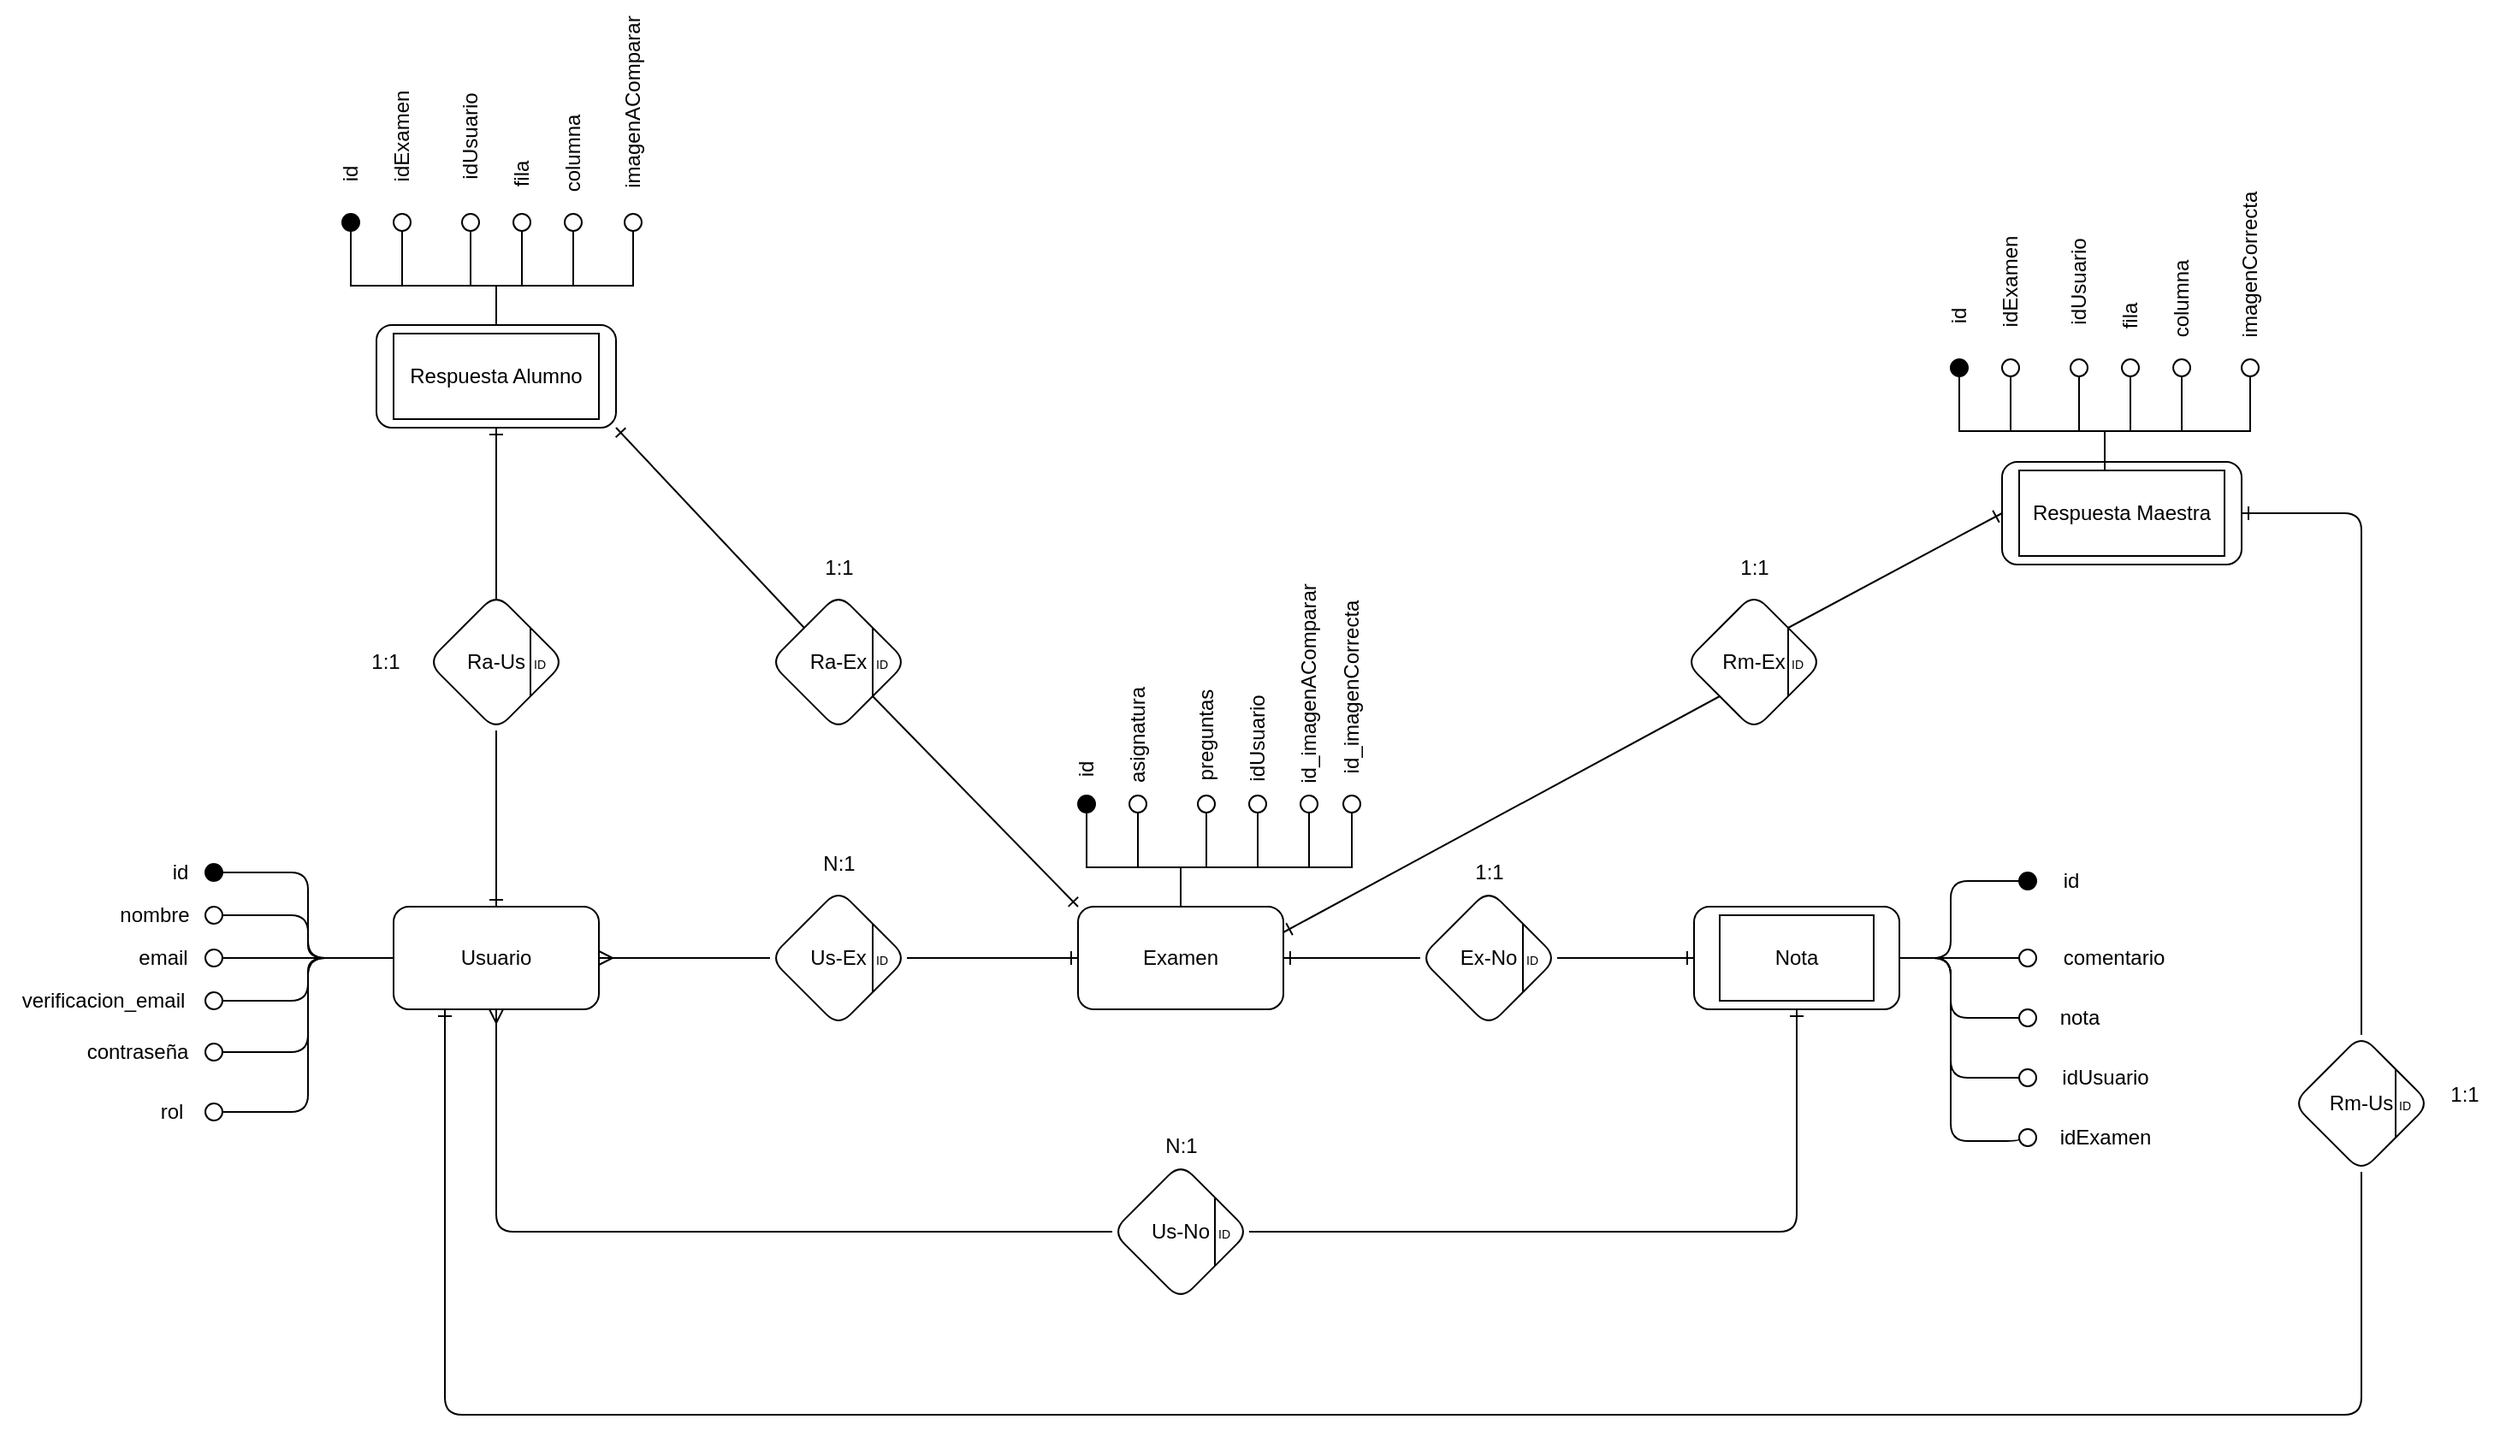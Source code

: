 <mxfile>
    <diagram id="fs26s8ENTE_4_NqMiJsl" name="Page-1">
        <mxGraphModel dx="774" dy="1643" grid="1" gridSize="10" guides="1" tooltips="1" connect="1" arrows="1" fold="1" page="1" pageScale="1" pageWidth="850" pageHeight="1100" math="0" shadow="0">
            <root>
                <mxCell id="0"/>
                <mxCell id="1" parent="0"/>
                <mxCell id="300" value="" style="edgeStyle=none;html=1;endArrow=none;endFill=0;startArrow=ERmany;startFill=0;" parent="1" source="301" target="311" edge="1">
                    <mxGeometry relative="1" as="geometry">
                        <Array as="points">
                            <mxPoint x="470" y="693"/>
                        </Array>
                    </mxGeometry>
                </mxCell>
                <mxCell id="301" value="Usuario" style="rounded=1;whiteSpace=wrap;html=1;" parent="1" vertex="1">
                    <mxGeometry x="410" y="503" width="120" height="60" as="geometry"/>
                </mxCell>
                <mxCell id="302" value="" style="edgeStyle=none;html=1;endArrow=none;endFill=0;startArrow=ERone;startFill=0;" parent="1" source="303" target="308" edge="1">
                    <mxGeometry relative="1" as="geometry"/>
                </mxCell>
                <mxCell id="303" value="Examen" style="rounded=1;whiteSpace=wrap;html=1;" parent="1" vertex="1">
                    <mxGeometry x="810" y="503" width="120" height="60" as="geometry"/>
                </mxCell>
                <mxCell id="304" style="edgeStyle=none;html=1;entryX=1;entryY=0.5;entryDx=0;entryDy=0;startArrow=none;startFill=0;endArrow=ERmany;endFill=0;" parent="1" source="306" target="301" edge="1">
                    <mxGeometry relative="1" as="geometry"/>
                </mxCell>
                <mxCell id="305" style="edgeStyle=none;html=1;entryX=0;entryY=0.5;entryDx=0;entryDy=0;startArrow=none;startFill=0;endArrow=ERone;endFill=0;" parent="1" source="306" target="303" edge="1">
                    <mxGeometry relative="1" as="geometry"/>
                </mxCell>
                <mxCell id="306" value="Us-Ex" style="rhombus;whiteSpace=wrap;html=1;rounded=1;" parent="1" vertex="1">
                    <mxGeometry x="630" y="493" width="80" height="80" as="geometry"/>
                </mxCell>
                <mxCell id="307" value="" style="edgeStyle=none;html=1;endArrow=ERone;endFill=0;" parent="1" source="308" target="309" edge="1">
                    <mxGeometry relative="1" as="geometry"/>
                </mxCell>
                <mxCell id="308" value="Ex-No" style="rhombus;whiteSpace=wrap;html=1;rounded=1;" parent="1" vertex="1">
                    <mxGeometry x="1010" y="493" width="80" height="80" as="geometry"/>
                </mxCell>
                <mxCell id="309" value="Nota" style="whiteSpace=wrap;html=1;rounded=1;" parent="1" vertex="1">
                    <mxGeometry x="1170" y="503" width="120" height="60" as="geometry"/>
                </mxCell>
                <mxCell id="310" style="edgeStyle=none;html=1;entryX=0.5;entryY=1;entryDx=0;entryDy=0;endArrow=ERone;endFill=0;" parent="1" source="311" target="309" edge="1">
                    <mxGeometry relative="1" as="geometry">
                        <Array as="points">
                            <mxPoint x="1230" y="693"/>
                        </Array>
                    </mxGeometry>
                </mxCell>
                <mxCell id="311" value="Us-No" style="rhombus;whiteSpace=wrap;html=1;rounded=1;" parent="1" vertex="1">
                    <mxGeometry x="830" y="653" width="80" height="80" as="geometry"/>
                </mxCell>
                <mxCell id="312" value="nombre" style="text;html=1;align=center;verticalAlign=middle;resizable=0;points=[];autosize=1;strokeColor=none;fillColor=none;" parent="1" vertex="1">
                    <mxGeometry x="240" y="493" width="60" height="30" as="geometry"/>
                </mxCell>
                <mxCell id="313" value="email" style="text;html=1;align=center;verticalAlign=middle;resizable=0;points=[];autosize=1;strokeColor=none;fillColor=none;" parent="1" vertex="1">
                    <mxGeometry x="250" y="518" width="50" height="30" as="geometry"/>
                </mxCell>
                <mxCell id="314" value="contraseña" style="text;html=1;align=center;verticalAlign=middle;resizable=0;points=[];autosize=1;strokeColor=none;fillColor=none;" parent="1" vertex="1">
                    <mxGeometry x="220" y="573" width="80" height="30" as="geometry"/>
                </mxCell>
                <mxCell id="315" value="verificacion_email" style="text;html=1;align=center;verticalAlign=middle;resizable=0;points=[];autosize=1;strokeColor=none;fillColor=none;" parent="1" vertex="1">
                    <mxGeometry x="180" y="543" width="120" height="30" as="geometry"/>
                </mxCell>
                <mxCell id="316" value="id" style="text;html=1;align=center;verticalAlign=middle;resizable=0;points=[];autosize=1;strokeColor=none;fillColor=none;" parent="1" vertex="1">
                    <mxGeometry x="270" y="468" width="30" height="30" as="geometry"/>
                </mxCell>
                <mxCell id="317" style="edgeStyle=none;html=1;entryX=0;entryY=0.5;entryDx=0;entryDy=0;endArrow=none;endFill=0;" parent="1" source="318" target="301" edge="1">
                    <mxGeometry relative="1" as="geometry">
                        <Array as="points">
                            <mxPoint x="360" y="483"/>
                            <mxPoint x="360" y="533"/>
                        </Array>
                    </mxGeometry>
                </mxCell>
                <mxCell id="318" value="" style="ellipse;whiteSpace=wrap;html=1;fillColor=#000000;fontColor=#ffffff;strokeColor=light-dark(#000000, #b2cbff);" parent="1" vertex="1">
                    <mxGeometry x="300" y="478" width="10" height="10" as="geometry"/>
                </mxCell>
                <mxCell id="319" value="" style="ellipse;whiteSpace=wrap;html=1;" parent="1" vertex="1">
                    <mxGeometry x="300" y="503" width="10" height="10" as="geometry"/>
                </mxCell>
                <mxCell id="320" style="edgeStyle=none;html=1;entryX=0;entryY=0.5;entryDx=0;entryDy=0;endArrow=none;endFill=0;" parent="1" source="321" target="301" edge="1">
                    <mxGeometry relative="1" as="geometry"/>
                </mxCell>
                <mxCell id="321" value="" style="ellipse;whiteSpace=wrap;html=1;" parent="1" vertex="1">
                    <mxGeometry x="300" y="528" width="10" height="10" as="geometry"/>
                </mxCell>
                <mxCell id="322" style="edgeStyle=none;html=1;entryX=0;entryY=0.5;entryDx=0;entryDy=0;endArrow=none;endFill=0;" parent="1" source="323" target="301" edge="1">
                    <mxGeometry relative="1" as="geometry">
                        <Array as="points">
                            <mxPoint x="360" y="558"/>
                            <mxPoint x="360" y="533"/>
                        </Array>
                    </mxGeometry>
                </mxCell>
                <mxCell id="323" value="" style="ellipse;whiteSpace=wrap;html=1;" parent="1" vertex="1">
                    <mxGeometry x="300" y="553" width="10" height="10" as="geometry"/>
                </mxCell>
                <mxCell id="324" style="edgeStyle=none;html=1;entryX=0;entryY=0.5;entryDx=0;entryDy=0;endArrow=none;endFill=0;" parent="1" source="325" target="301" edge="1">
                    <mxGeometry relative="1" as="geometry">
                        <Array as="points">
                            <mxPoint x="360" y="588"/>
                            <mxPoint x="360" y="533"/>
                        </Array>
                    </mxGeometry>
                </mxCell>
                <mxCell id="325" value="" style="ellipse;whiteSpace=wrap;html=1;" parent="1" vertex="1">
                    <mxGeometry x="300" y="583" width="10" height="10" as="geometry"/>
                </mxCell>
                <mxCell id="326" style="edgeStyle=none;html=1;endArrow=none;endFill=0;" parent="1" source="319" edge="1">
                    <mxGeometry relative="1" as="geometry">
                        <mxPoint x="410" y="533" as="targetPoint"/>
                        <Array as="points">
                            <mxPoint x="330" y="508"/>
                            <mxPoint x="360" y="508"/>
                            <mxPoint x="360" y="533"/>
                        </Array>
                    </mxGeometry>
                </mxCell>
                <mxCell id="327" value="N:1" style="text;html=1;align=center;verticalAlign=middle;resizable=0;points=[];autosize=1;strokeColor=none;fillColor=none;" parent="1" vertex="1">
                    <mxGeometry x="650" y="463" width="40" height="30" as="geometry"/>
                </mxCell>
                <mxCell id="328" value="" style="edgeStyle=none;orthogonalLoop=1;jettySize=auto;html=1;endArrow=none;endFill=0;exitX=1;exitY=0;exitDx=0;exitDy=0;entryX=1;entryY=1;entryDx=0;entryDy=0;" parent="1" source="306" target="306" edge="1">
                    <mxGeometry width="100" relative="1" as="geometry">
                        <mxPoint x="620" y="453" as="sourcePoint"/>
                        <mxPoint x="720" y="453" as="targetPoint"/>
                        <Array as="points"/>
                    </mxGeometry>
                </mxCell>
                <mxCell id="329" value="N:1" style="text;html=1;align=center;verticalAlign=middle;resizable=0;points=[];autosize=1;strokeColor=none;fillColor=none;" parent="1" vertex="1">
                    <mxGeometry x="850" y="628" width="40" height="30" as="geometry"/>
                </mxCell>
                <mxCell id="330" value="" style="edgeStyle=none;orthogonalLoop=1;jettySize=auto;html=1;endArrow=none;endFill=0;exitX=1;exitY=0;exitDx=0;exitDy=0;entryX=1;entryY=1;entryDx=0;entryDy=0;" parent="1" edge="1">
                    <mxGeometry width="100" relative="1" as="geometry">
                        <mxPoint x="890" y="673" as="sourcePoint"/>
                        <mxPoint x="890" y="713" as="targetPoint"/>
                        <Array as="points"/>
                    </mxGeometry>
                </mxCell>
                <mxCell id="331" value="" style="edgeStyle=none;orthogonalLoop=1;jettySize=auto;html=1;endArrow=none;endFill=0;exitX=1;exitY=0;exitDx=0;exitDy=0;entryX=1;entryY=1;entryDx=0;entryDy=0;" parent="1" edge="1">
                    <mxGeometry width="100" relative="1" as="geometry">
                        <mxPoint x="1070" y="513" as="sourcePoint"/>
                        <mxPoint x="1070" y="553" as="targetPoint"/>
                        <Array as="points"/>
                    </mxGeometry>
                </mxCell>
                <mxCell id="332" value="" style="ellipse;whiteSpace=wrap;html=1;fillColor=#000000;fontColor=#ffffff;strokeColor=light-dark(#000000, #b2cbff);" parent="1" vertex="1">
                    <mxGeometry x="810" y="438" width="10" height="10" as="geometry"/>
                </mxCell>
                <mxCell id="333" value="" style="edgeStyle=segmentEdgeStyle;endArrow=none;html=1;curved=0;rounded=0;endSize=8;startSize=8;sourcePerimeterSpacing=0;targetPerimeterSpacing=0;endFill=0;entryX=0.5;entryY=1;entryDx=0;entryDy=0;" parent="1" target="338" edge="1">
                    <mxGeometry width="100" relative="1" as="geometry">
                        <mxPoint x="870" y="498" as="sourcePoint"/>
                        <mxPoint x="970" y="433" as="targetPoint"/>
                        <Array as="points">
                            <mxPoint x="870" y="480"/>
                            <mxPoint x="915" y="480"/>
                        </Array>
                    </mxGeometry>
                </mxCell>
                <mxCell id="334" value="" style="edgeStyle=segmentEdgeStyle;endArrow=none;html=1;curved=0;rounded=0;endSize=8;startSize=8;sourcePerimeterSpacing=0;targetPerimeterSpacing=0;exitX=0.5;exitY=0;exitDx=0;exitDy=0;entryX=0.5;entryY=1;entryDx=0;entryDy=0;endFill=0;" parent="1" source="303" target="337" edge="1">
                    <mxGeometry width="100" relative="1" as="geometry">
                        <mxPoint x="955" y="408" as="sourcePoint"/>
                        <mxPoint x="900" y="353" as="targetPoint"/>
                        <Array as="points">
                            <mxPoint x="870" y="480"/>
                            <mxPoint x="885" y="480"/>
                        </Array>
                    </mxGeometry>
                </mxCell>
                <mxCell id="335" value="" style="edgeStyle=segmentEdgeStyle;endArrow=none;html=1;curved=0;rounded=0;endSize=8;startSize=8;sourcePerimeterSpacing=0;targetPerimeterSpacing=0;exitX=0.5;exitY=0;exitDx=0;exitDy=0;entryX=0.5;entryY=1;entryDx=0;entryDy=0;endFill=0;" parent="1" source="303" target="336" edge="1">
                    <mxGeometry width="100" relative="1" as="geometry">
                        <mxPoint x="930" y="450.5" as="sourcePoint"/>
                        <mxPoint x="875" y="395.5" as="targetPoint"/>
                        <Array as="points">
                            <mxPoint x="870" y="480"/>
                            <mxPoint x="845" y="480"/>
                        </Array>
                    </mxGeometry>
                </mxCell>
                <mxCell id="336" value="" style="ellipse;whiteSpace=wrap;html=1;" parent="1" vertex="1">
                    <mxGeometry x="840" y="438" width="10" height="10" as="geometry"/>
                </mxCell>
                <mxCell id="337" value="" style="ellipse;whiteSpace=wrap;html=1;" parent="1" vertex="1">
                    <mxGeometry x="880" y="438" width="10" height="10" as="geometry"/>
                </mxCell>
                <mxCell id="338" value="" style="ellipse;whiteSpace=wrap;html=1;" parent="1" vertex="1">
                    <mxGeometry x="910" y="438" width="10" height="10" as="geometry"/>
                </mxCell>
                <mxCell id="339" value="" style="edgeStyle=segmentEdgeStyle;endArrow=none;html=1;curved=0;rounded=0;endSize=8;startSize=8;sourcePerimeterSpacing=0;targetPerimeterSpacing=0;endFill=0;entryX=0.5;entryY=1;entryDx=0;entryDy=0;exitX=0.5;exitY=0;exitDx=0;exitDy=0;" parent="1" source="303" target="332" edge="1">
                    <mxGeometry width="100" relative="1" as="geometry">
                        <mxPoint x="880" y="508" as="sourcePoint"/>
                        <mxPoint x="925" y="458" as="targetPoint"/>
                        <Array as="points">
                            <mxPoint x="870" y="480"/>
                            <mxPoint x="815" y="480"/>
                        </Array>
                    </mxGeometry>
                </mxCell>
                <mxCell id="340" value="id" style="text;html=1;align=center;verticalAlign=middle;resizable=0;points=[];autosize=1;strokeColor=none;fillColor=none;rotation=-90;" parent="1" vertex="1">
                    <mxGeometry x="800" y="408" width="30" height="30" as="geometry"/>
                </mxCell>
                <mxCell id="341" value="idUsuario" style="text;html=1;align=center;verticalAlign=middle;resizable=0;points=[];autosize=1;strokeColor=none;fillColor=none;rotation=-90;" parent="1" vertex="1">
                    <mxGeometry x="880" y="390" width="70" height="30" as="geometry"/>
                </mxCell>
                <mxCell id="342" value="preguntas" style="text;html=1;align=center;verticalAlign=middle;resizable=0;points=[];autosize=1;strokeColor=none;fillColor=none;rotation=-90;" parent="1" vertex="1">
                    <mxGeometry x="845" y="388" width="80" height="30" as="geometry"/>
                </mxCell>
                <mxCell id="343" value="asignatura" style="text;html=1;align=center;verticalAlign=middle;resizable=0;points=[];autosize=1;strokeColor=none;fillColor=none;rotation=-90;" parent="1" vertex="1">
                    <mxGeometry x="805" y="388" width="80" height="30" as="geometry"/>
                </mxCell>
                <mxCell id="344" style="edgeStyle=none;html=1;entryX=1;entryY=0.5;entryDx=0;entryDy=0;endArrow=none;endFill=0;" parent="1" source="345" target="309" edge="1">
                    <mxGeometry relative="1" as="geometry">
                        <Array as="points">
                            <mxPoint x="1320" y="488"/>
                            <mxPoint x="1320" y="533"/>
                        </Array>
                    </mxGeometry>
                </mxCell>
                <mxCell id="345" value="" style="ellipse;whiteSpace=wrap;html=1;fillColor=#000000;fontColor=#ffffff;strokeColor=light-dark(#000000, #b2cbff);" parent="1" vertex="1">
                    <mxGeometry x="1360" y="483" width="10" height="10" as="geometry"/>
                </mxCell>
                <mxCell id="346" style="edgeStyle=none;html=1;entryX=1;entryY=0.5;entryDx=0;entryDy=0;endArrow=none;endFill=0;" parent="1" source="347" target="309" edge="1">
                    <mxGeometry relative="1" as="geometry"/>
                </mxCell>
                <mxCell id="347" value="" style="ellipse;whiteSpace=wrap;html=1;" parent="1" vertex="1">
                    <mxGeometry x="1360" y="528" width="10" height="10" as="geometry"/>
                </mxCell>
                <mxCell id="348" style="edgeStyle=none;html=1;entryX=1;entryY=0.5;entryDx=0;entryDy=0;endArrow=none;endFill=0;" parent="1" source="349" target="309" edge="1">
                    <mxGeometry relative="1" as="geometry">
                        <Array as="points">
                            <mxPoint x="1320" y="568"/>
                            <mxPoint x="1320" y="533"/>
                        </Array>
                    </mxGeometry>
                </mxCell>
                <mxCell id="349" value="" style="ellipse;whiteSpace=wrap;html=1;" parent="1" vertex="1">
                    <mxGeometry x="1360" y="563" width="10" height="10" as="geometry"/>
                </mxCell>
                <mxCell id="350" style="edgeStyle=none;html=1;entryX=1;entryY=0.5;entryDx=0;entryDy=0;endArrow=none;endFill=0;" parent="1" source="351" target="309" edge="1">
                    <mxGeometry relative="1" as="geometry">
                        <Array as="points">
                            <mxPoint x="1320" y="603"/>
                            <mxPoint x="1320" y="533"/>
                        </Array>
                    </mxGeometry>
                </mxCell>
                <mxCell id="351" value="" style="ellipse;whiteSpace=wrap;html=1;" parent="1" vertex="1">
                    <mxGeometry x="1360" y="598" width="10" height="10" as="geometry"/>
                </mxCell>
                <mxCell id="352" value="id" style="text;html=1;align=center;verticalAlign=middle;resizable=0;points=[];autosize=1;strokeColor=none;fillColor=none;rotation=0;" parent="1" vertex="1">
                    <mxGeometry x="1375" y="473" width="30" height="30" as="geometry"/>
                </mxCell>
                <mxCell id="353" value="idUsuario" style="text;html=1;align=center;verticalAlign=middle;resizable=0;points=[];autosize=1;strokeColor=none;fillColor=none;rotation=0;" parent="1" vertex="1">
                    <mxGeometry x="1375" y="588" width="70" height="30" as="geometry"/>
                </mxCell>
                <mxCell id="354" value="idExamen" style="text;html=1;align=center;verticalAlign=middle;resizable=0;points=[];autosize=1;strokeColor=none;fillColor=none;rotation=0;" parent="1" vertex="1">
                    <mxGeometry x="1370" y="623" width="80" height="30" as="geometry"/>
                </mxCell>
                <mxCell id="355" value="nota" style="text;html=1;align=center;verticalAlign=middle;resizable=0;points=[];autosize=1;strokeColor=none;fillColor=none;rotation=0;" parent="1" vertex="1">
                    <mxGeometry x="1370" y="553" width="50" height="30" as="geometry"/>
                </mxCell>
                <mxCell id="356" value="&lt;font style=&quot;font-size: 7px;&quot;&gt;ID&lt;/font&gt;" style="text;html=1;align=center;verticalAlign=middle;resizable=0;points=[];autosize=1;strokeColor=none;fillColor=none;" parent="1" vertex="1">
                    <mxGeometry x="680" y="518" width="30" height="30" as="geometry"/>
                </mxCell>
                <mxCell id="357" value="&lt;font style=&quot;font-size: 7px;&quot;&gt;ID&lt;/font&gt;" style="text;html=1;align=center;verticalAlign=middle;resizable=0;points=[];autosize=1;strokeColor=none;fillColor=none;" parent="1" vertex="1">
                    <mxGeometry x="1060" y="518" width="30" height="30" as="geometry"/>
                </mxCell>
                <mxCell id="358" value="&lt;font style=&quot;font-size: 7px;&quot;&gt;ID&lt;/font&gt;" style="text;html=1;align=center;verticalAlign=middle;resizable=0;points=[];autosize=1;strokeColor=none;fillColor=none;" parent="1" vertex="1">
                    <mxGeometry x="880" y="678" width="30" height="30" as="geometry"/>
                </mxCell>
                <mxCell id="359" value="rol" style="text;html=1;align=center;verticalAlign=middle;resizable=0;points=[];autosize=1;strokeColor=none;fillColor=none;" parent="1" vertex="1">
                    <mxGeometry x="260" y="608" width="40" height="30" as="geometry"/>
                </mxCell>
                <mxCell id="360" style="edgeStyle=none;html=1;entryX=0;entryY=0.5;entryDx=0;entryDy=0;endArrow=none;endFill=0;" parent="1" source="361" target="301" edge="1">
                    <mxGeometry relative="1" as="geometry">
                        <Array as="points">
                            <mxPoint x="360" y="623"/>
                            <mxPoint x="360" y="533"/>
                        </Array>
                    </mxGeometry>
                </mxCell>
                <mxCell id="361" value="" style="ellipse;whiteSpace=wrap;html=1;" parent="1" vertex="1">
                    <mxGeometry x="300" y="618" width="10" height="10" as="geometry"/>
                </mxCell>
                <mxCell id="362" value="comentario" style="text;html=1;align=center;verticalAlign=middle;resizable=0;points=[];autosize=1;strokeColor=none;fillColor=none;" parent="1" vertex="1">
                    <mxGeometry x="1375" y="518" width="80" height="30" as="geometry"/>
                </mxCell>
                <mxCell id="363" value="" style="ellipse;whiteSpace=wrap;html=1;" parent="1" vertex="1">
                    <mxGeometry x="1360" y="633" width="10" height="10" as="geometry"/>
                </mxCell>
                <mxCell id="364" style="edgeStyle=none;html=1;entryX=1;entryY=0.5;entryDx=0;entryDy=0;endArrow=none;endFill=0;exitX=0;exitY=0.5;exitDx=0;exitDy=0;" parent="1" source="363" edge="1">
                    <mxGeometry relative="1" as="geometry">
                        <mxPoint x="1360" y="603" as="sourcePoint"/>
                        <mxPoint x="1290" y="533" as="targetPoint"/>
                        <Array as="points">
                            <mxPoint x="1360" y="640"/>
                            <mxPoint x="1320" y="640"/>
                            <mxPoint x="1320" y="533"/>
                        </Array>
                    </mxGeometry>
                </mxCell>
                <mxCell id="365" value="1:1" style="text;html=1;align=center;verticalAlign=middle;resizable=0;points=[];autosize=1;strokeColor=none;fillColor=none;" parent="1" vertex="1">
                    <mxGeometry x="1030" y="468" width="40" height="30" as="geometry"/>
                </mxCell>
                <mxCell id="366" value="" style="whiteSpace=wrap;html=1;fillColor=none;" parent="1" vertex="1">
                    <mxGeometry x="1185" y="508" width="90" height="50" as="geometry"/>
                </mxCell>
                <mxCell id="367" value="id_imagenAComparar" style="text;html=1;align=center;verticalAlign=middle;resizable=0;points=[];autosize=1;strokeColor=none;fillColor=none;rotation=-90;" parent="1" vertex="1">
                    <mxGeometry x="875" y="358" width="140" height="30" as="geometry"/>
                </mxCell>
                <mxCell id="368" value="id_imagenCorrecta" style="text;html=1;align=center;verticalAlign=middle;resizable=0;points=[];autosize=1;strokeColor=none;fillColor=none;rotation=-90;" parent="1" vertex="1">
                    <mxGeometry x="910" y="360" width="120" height="30" as="geometry"/>
                </mxCell>
                <mxCell id="369" value="" style="ellipse;whiteSpace=wrap;html=1;" parent="1" vertex="1">
                    <mxGeometry x="940" y="438" width="10" height="10" as="geometry"/>
                </mxCell>
                <mxCell id="370" value="" style="ellipse;whiteSpace=wrap;html=1;" parent="1" vertex="1">
                    <mxGeometry x="965" y="438" width="10" height="10" as="geometry"/>
                </mxCell>
                <mxCell id="371" value="" style="edgeStyle=segmentEdgeStyle;endArrow=none;html=1;curved=0;rounded=0;endSize=8;startSize=8;sourcePerimeterSpacing=0;targetPerimeterSpacing=0;exitX=0.5;exitY=0;exitDx=0;exitDy=0;entryX=0.5;entryY=1;entryDx=0;entryDy=0;endFill=0;" parent="1" source="303" target="369" edge="1">
                    <mxGeometry width="100" relative="1" as="geometry">
                        <mxPoint x="890" y="450" as="sourcePoint"/>
                        <mxPoint x="990" y="490" as="targetPoint"/>
                        <Array as="points">
                            <mxPoint x="870" y="480"/>
                            <mxPoint x="945" y="480"/>
                        </Array>
                    </mxGeometry>
                </mxCell>
                <mxCell id="372" value="" style="edgeStyle=segmentEdgeStyle;endArrow=none;html=1;curved=0;rounded=0;endSize=8;startSize=8;sourcePerimeterSpacing=0;targetPerimeterSpacing=0;exitX=0.5;exitY=0;exitDx=0;exitDy=0;entryX=0.5;entryY=1;entryDx=0;entryDy=0;endFill=0;" parent="1" source="303" target="370" edge="1">
                    <mxGeometry width="100" relative="1" as="geometry">
                        <mxPoint x="880" y="513" as="sourcePoint"/>
                        <mxPoint x="955" y="458" as="targetPoint"/>
                        <Array as="points">
                            <mxPoint x="870" y="480"/>
                            <mxPoint x="970" y="480"/>
                        </Array>
                    </mxGeometry>
                </mxCell>
                <mxCell id="373" value="Respuesta Maestra" style="rounded=1;whiteSpace=wrap;html=1;" parent="1" vertex="1">
                    <mxGeometry x="1350" y="243" width="140" height="60" as="geometry"/>
                </mxCell>
                <mxCell id="374" value="" style="whiteSpace=wrap;html=1;fillColor=none;" parent="1" vertex="1">
                    <mxGeometry x="1360" y="248" width="120" height="50" as="geometry"/>
                </mxCell>
                <mxCell id="375" value="" style="edgeStyle=none;html=1;endArrow=ERone;endFill=0;entryX=1;entryY=0.25;entryDx=0;entryDy=0;exitX=0;exitY=1;exitDx=0;exitDy=0;" parent="1" source="466" target="303" edge="1">
                    <mxGeometry relative="1" as="geometry">
                        <mxPoint x="1190" y="380" as="sourcePoint"/>
                        <mxPoint x="1460" y="473" as="targetPoint"/>
                    </mxGeometry>
                </mxCell>
                <mxCell id="377" value="" style="edgeStyle=none;html=1;endArrow=none;endFill=0;startArrow=ERone;startFill=0;exitX=0;exitY=0.5;exitDx=0;exitDy=0;entryX=1;entryY=0;entryDx=0;entryDy=0;" parent="1" source="373" target="466" edge="1">
                    <mxGeometry relative="1" as="geometry">
                        <mxPoint x="1220" y="344.5" as="sourcePoint"/>
                        <mxPoint x="1260" y="290" as="targetPoint"/>
                    </mxGeometry>
                </mxCell>
                <mxCell id="393" value="1:1" style="text;html=1;align=center;verticalAlign=middle;resizable=0;points=[];autosize=1;strokeColor=none;fillColor=none;rotation=0;" parent="1" vertex="1">
                    <mxGeometry x="1185" y="290" width="40" height="30" as="geometry"/>
                </mxCell>
                <mxCell id="394" value="Respuesta Alumno" style="rounded=1;whiteSpace=wrap;html=1;" parent="1" vertex="1">
                    <mxGeometry x="400" y="163" width="140" height="60" as="geometry"/>
                </mxCell>
                <mxCell id="395" value="" style="whiteSpace=wrap;html=1;fillColor=none;" parent="1" vertex="1">
                    <mxGeometry x="410" y="168" width="120" height="50" as="geometry"/>
                </mxCell>
                <mxCell id="396" value="" style="ellipse;whiteSpace=wrap;html=1;fillColor=#000000;fontColor=#ffffff;strokeColor=light-dark(#000000, #b2cbff);" parent="1" vertex="1">
                    <mxGeometry x="380" y="98" width="10" height="10" as="geometry"/>
                </mxCell>
                <mxCell id="397" value="" style="edgeStyle=segmentEdgeStyle;endArrow=none;html=1;curved=0;rounded=0;endSize=8;startSize=8;sourcePerimeterSpacing=0;targetPerimeterSpacing=0;endFill=0;entryX=0.5;entryY=1;entryDx=0;entryDy=0;" parent="1" target="402" edge="1">
                    <mxGeometry width="100" relative="1" as="geometry">
                        <mxPoint x="470" y="158" as="sourcePoint"/>
                        <mxPoint x="540" y="93" as="targetPoint"/>
                        <Array as="points">
                            <mxPoint x="470" y="158"/>
                            <mxPoint x="470" y="140"/>
                            <mxPoint x="485" y="140"/>
                        </Array>
                    </mxGeometry>
                </mxCell>
                <mxCell id="398" value="" style="edgeStyle=segmentEdgeStyle;endArrow=none;html=1;curved=0;rounded=0;endSize=8;startSize=8;sourcePerimeterSpacing=0;targetPerimeterSpacing=0;entryX=0.5;entryY=1;entryDx=0;entryDy=0;endFill=0;" parent="1" target="401" edge="1">
                    <mxGeometry width="100" relative="1" as="geometry">
                        <mxPoint x="470" y="160" as="sourcePoint"/>
                        <mxPoint x="470" y="13" as="targetPoint"/>
                        <Array as="points">
                            <mxPoint x="470" y="163"/>
                            <mxPoint x="470" y="140"/>
                            <mxPoint x="455" y="140"/>
                        </Array>
                    </mxGeometry>
                </mxCell>
                <mxCell id="399" value="" style="edgeStyle=segmentEdgeStyle;endArrow=none;html=1;curved=0;rounded=0;endSize=8;startSize=8;sourcePerimeterSpacing=0;targetPerimeterSpacing=0;entryX=0.5;entryY=1;entryDx=0;entryDy=0;endFill=0;" parent="1" target="400" edge="1">
                    <mxGeometry width="100" relative="1" as="geometry">
                        <mxPoint x="470" y="163" as="sourcePoint"/>
                        <mxPoint x="445" y="55.5" as="targetPoint"/>
                        <Array as="points">
                            <mxPoint x="470" y="163"/>
                            <mxPoint x="470" y="140"/>
                            <mxPoint x="415" y="140"/>
                        </Array>
                    </mxGeometry>
                </mxCell>
                <mxCell id="400" value="" style="ellipse;whiteSpace=wrap;html=1;" parent="1" vertex="1">
                    <mxGeometry x="410" y="98" width="10" height="10" as="geometry"/>
                </mxCell>
                <mxCell id="401" value="" style="ellipse;whiteSpace=wrap;html=1;" parent="1" vertex="1">
                    <mxGeometry x="450" y="98" width="10" height="10" as="geometry"/>
                </mxCell>
                <mxCell id="402" value="" style="ellipse;whiteSpace=wrap;html=1;" parent="1" vertex="1">
                    <mxGeometry x="480" y="98" width="10" height="10" as="geometry"/>
                </mxCell>
                <mxCell id="403" value="" style="edgeStyle=segmentEdgeStyle;endArrow=none;html=1;curved=0;rounded=0;endSize=8;startSize=8;sourcePerimeterSpacing=0;targetPerimeterSpacing=0;endFill=0;entryX=0.5;entryY=1;entryDx=0;entryDy=0;" parent="1" target="396" edge="1">
                    <mxGeometry width="100" relative="1" as="geometry">
                        <mxPoint x="470" y="160" as="sourcePoint"/>
                        <mxPoint x="495" y="118" as="targetPoint"/>
                        <Array as="points">
                            <mxPoint x="470" y="163"/>
                            <mxPoint x="470" y="140"/>
                            <mxPoint x="385" y="140"/>
                        </Array>
                    </mxGeometry>
                </mxCell>
                <mxCell id="404" value="id" style="text;html=1;align=center;verticalAlign=middle;resizable=0;points=[];autosize=1;strokeColor=none;fillColor=none;rotation=-90;" parent="1" vertex="1">
                    <mxGeometry x="370" y="60" width="30" height="30" as="geometry"/>
                </mxCell>
                <mxCell id="405" value="fila" style="text;html=1;align=center;verticalAlign=middle;resizable=0;points=[];autosize=1;strokeColor=none;fillColor=none;rotation=-90;" parent="1" vertex="1">
                    <mxGeometry x="465" y="60" width="40" height="30" as="geometry"/>
                </mxCell>
                <mxCell id="406" value="&lt;span style=&quot;color: rgb(0, 0, 0);&quot;&gt;idUsuario&lt;/span&gt;" style="text;html=1;align=center;verticalAlign=middle;resizable=0;points=[];autosize=1;strokeColor=none;fillColor=none;rotation=-90;" parent="1" vertex="1">
                    <mxGeometry x="420" y="38" width="70" height="30" as="geometry"/>
                </mxCell>
                <mxCell id="407" value="&lt;span style=&quot;color: rgb(0, 0, 0);&quot;&gt;idExamen&lt;/span&gt;" style="text;html=1;align=center;verticalAlign=middle;resizable=0;points=[];autosize=1;strokeColor=none;fillColor=none;rotation=-90;" parent="1" vertex="1">
                    <mxGeometry x="375" y="38" width="80" height="30" as="geometry"/>
                </mxCell>
                <mxCell id="408" value="columna" style="text;html=1;align=center;verticalAlign=middle;resizable=0;points=[];autosize=1;strokeColor=none;fillColor=none;rotation=-90;" parent="1" vertex="1">
                    <mxGeometry x="480" y="48" width="70" height="30" as="geometry"/>
                </mxCell>
                <mxCell id="409" value="" style="ellipse;whiteSpace=wrap;html=1;" parent="1" vertex="1">
                    <mxGeometry x="510" y="98" width="10" height="10" as="geometry"/>
                </mxCell>
                <mxCell id="410" value="" style="edgeStyle=segmentEdgeStyle;endArrow=none;html=1;curved=0;rounded=0;endSize=8;startSize=8;sourcePerimeterSpacing=0;targetPerimeterSpacing=0;entryX=0.5;entryY=1;entryDx=0;entryDy=0;endFill=0;" parent="1" target="409" edge="1">
                    <mxGeometry width="100" relative="1" as="geometry">
                        <mxPoint x="470" y="160" as="sourcePoint"/>
                        <mxPoint x="560" y="150" as="targetPoint"/>
                        <Array as="points">
                            <mxPoint x="470" y="163"/>
                            <mxPoint x="470" y="140"/>
                            <mxPoint x="515" y="140"/>
                        </Array>
                    </mxGeometry>
                </mxCell>
                <mxCell id="413" value="" style="edgeStyle=segmentEdgeStyle;endArrow=none;html=1;curved=0;rounded=0;endSize=8;startSize=8;sourcePerimeterSpacing=0;targetPerimeterSpacing=0;endFill=0;entryX=0.5;entryY=1;entryDx=0;entryDy=0;" parent="1" target="416" edge="1">
                    <mxGeometry width="100" relative="1" as="geometry">
                        <mxPoint x="470" y="160" as="sourcePoint"/>
                        <mxPoint x="625" y="93" as="targetPoint"/>
                        <Array as="points">
                            <mxPoint x="470" y="160"/>
                            <mxPoint x="470" y="140"/>
                            <mxPoint x="570" y="140"/>
                        </Array>
                    </mxGeometry>
                </mxCell>
                <mxCell id="416" value="" style="ellipse;whiteSpace=wrap;html=1;" parent="1" vertex="1">
                    <mxGeometry x="545" y="98" width="10" height="10" as="geometry"/>
                </mxCell>
                <mxCell id="418" value="imagenAComparar" style="text;html=1;align=center;verticalAlign=middle;resizable=0;points=[];autosize=1;strokeColor=none;fillColor=none;rotation=-90;" parent="1" vertex="1">
                    <mxGeometry x="490" y="18" width="120" height="30" as="geometry"/>
                </mxCell>
                <mxCell id="419" value="1:1" style="text;html=1;align=center;verticalAlign=middle;resizable=0;points=[];autosize=1;strokeColor=none;fillColor=none;rotation=0;" parent="1" vertex="1">
                    <mxGeometry x="650" y="290" width="40" height="30" as="geometry"/>
                </mxCell>
                <mxCell id="420" value="1:1" style="text;html=1;align=center;verticalAlign=middle;resizable=0;points=[];autosize=1;strokeColor=none;fillColor=none;rotation=0;" parent="1" vertex="1">
                    <mxGeometry x="385" y="345" width="40" height="30" as="geometry"/>
                </mxCell>
                <mxCell id="421" style="edgeStyle=none;html=1;startArrow=none;startFill=0;endArrow=ERone;endFill=0;entryX=0.5;entryY=1;entryDx=0;entryDy=0;exitX=0.5;exitY=0.125;exitDx=0;exitDy=0;exitPerimeter=0;" parent="1" source="460" target="394" edge="1">
                    <mxGeometry relative="1" as="geometry">
                        <mxPoint x="470" y="320" as="sourcePoint"/>
                        <mxPoint x="660" y="250" as="targetPoint"/>
                    </mxGeometry>
                </mxCell>
                <mxCell id="422" style="edgeStyle=none;html=1;startArrow=none;startFill=0;endArrow=ERone;endFill=0;exitX=0.5;exitY=1;exitDx=0;exitDy=0;entryX=0.5;entryY=0;entryDx=0;entryDy=0;" parent="1" source="460" target="301" edge="1">
                    <mxGeometry relative="1" as="geometry">
                        <mxPoint x="470" y="400" as="sourcePoint"/>
                        <mxPoint x="570" y="430" as="targetPoint"/>
                    </mxGeometry>
                </mxCell>
                <mxCell id="423" style="edgeStyle=none;html=1;startArrow=none;startFill=0;endArrow=ERone;endFill=0;entryX=1;entryY=1;entryDx=0;entryDy=0;exitX=0;exitY=0;exitDx=0;exitDy=0;" parent="1" source="463" target="394" edge="1">
                    <mxGeometry relative="1" as="geometry">
                        <mxPoint x="650" y="340" as="sourcePoint"/>
                        <mxPoint x="550" y="243" as="targetPoint"/>
                    </mxGeometry>
                </mxCell>
                <mxCell id="424" style="edgeStyle=none;html=1;startArrow=none;startFill=0;endArrow=ERone;endFill=0;exitX=1;exitY=1;exitDx=0;exitDy=0;entryX=0;entryY=0;entryDx=0;entryDy=0;" parent="1" source="463" target="303" edge="1">
                    <mxGeometry relative="1" as="geometry">
                        <mxPoint x="690" y="380" as="sourcePoint"/>
                        <mxPoint x="550" y="508" as="targetPoint"/>
                    </mxGeometry>
                </mxCell>
                <mxCell id="425" value="" style="ellipse;whiteSpace=wrap;html=1;fillColor=#000000;fontColor=#ffffff;strokeColor=light-dark(#000000, #b2cbff);" parent="1" vertex="1">
                    <mxGeometry x="1320" y="183" width="10" height="10" as="geometry"/>
                </mxCell>
                <mxCell id="426" value="" style="edgeStyle=segmentEdgeStyle;endArrow=none;html=1;curved=0;rounded=0;endSize=8;startSize=8;sourcePerimeterSpacing=0;targetPerimeterSpacing=0;endFill=0;entryX=0.5;entryY=1;entryDx=0;entryDy=0;" parent="1" target="431" edge="1">
                    <mxGeometry width="100" relative="1" as="geometry">
                        <mxPoint x="1410" y="243" as="sourcePoint"/>
                        <mxPoint x="1480" y="178" as="targetPoint"/>
                        <Array as="points">
                            <mxPoint x="1410" y="243"/>
                            <mxPoint x="1410" y="225"/>
                            <mxPoint x="1425" y="225"/>
                        </Array>
                    </mxGeometry>
                </mxCell>
                <mxCell id="427" value="" style="edgeStyle=segmentEdgeStyle;endArrow=none;html=1;curved=0;rounded=0;endSize=8;startSize=8;sourcePerimeterSpacing=0;targetPerimeterSpacing=0;entryX=0.5;entryY=1;entryDx=0;entryDy=0;endFill=0;" parent="1" target="430" edge="1">
                    <mxGeometry width="100" relative="1" as="geometry">
                        <mxPoint x="1410" y="245" as="sourcePoint"/>
                        <mxPoint x="1410" y="98" as="targetPoint"/>
                        <Array as="points">
                            <mxPoint x="1410" y="248"/>
                            <mxPoint x="1410" y="225"/>
                            <mxPoint x="1395" y="225"/>
                        </Array>
                    </mxGeometry>
                </mxCell>
                <mxCell id="428" value="" style="edgeStyle=segmentEdgeStyle;endArrow=none;html=1;curved=0;rounded=0;endSize=8;startSize=8;sourcePerimeterSpacing=0;targetPerimeterSpacing=0;entryX=0.5;entryY=1;entryDx=0;entryDy=0;endFill=0;" parent="1" target="429" edge="1">
                    <mxGeometry width="100" relative="1" as="geometry">
                        <mxPoint x="1410" y="248" as="sourcePoint"/>
                        <mxPoint x="1385" y="140.5" as="targetPoint"/>
                        <Array as="points">
                            <mxPoint x="1410" y="248"/>
                            <mxPoint x="1410" y="225"/>
                            <mxPoint x="1355" y="225"/>
                        </Array>
                    </mxGeometry>
                </mxCell>
                <mxCell id="429" value="" style="ellipse;whiteSpace=wrap;html=1;" parent="1" vertex="1">
                    <mxGeometry x="1350" y="183" width="10" height="10" as="geometry"/>
                </mxCell>
                <mxCell id="430" value="" style="ellipse;whiteSpace=wrap;html=1;" parent="1" vertex="1">
                    <mxGeometry x="1390" y="183" width="10" height="10" as="geometry"/>
                </mxCell>
                <mxCell id="431" value="" style="ellipse;whiteSpace=wrap;html=1;" parent="1" vertex="1">
                    <mxGeometry x="1420" y="183" width="10" height="10" as="geometry"/>
                </mxCell>
                <mxCell id="432" value="" style="edgeStyle=segmentEdgeStyle;endArrow=none;html=1;curved=0;rounded=0;endSize=8;startSize=8;sourcePerimeterSpacing=0;targetPerimeterSpacing=0;endFill=0;entryX=0.5;entryY=1;entryDx=0;entryDy=0;" parent="1" target="425" edge="1">
                    <mxGeometry width="100" relative="1" as="geometry">
                        <mxPoint x="1410" y="245" as="sourcePoint"/>
                        <mxPoint x="1435" y="203" as="targetPoint"/>
                        <Array as="points">
                            <mxPoint x="1410" y="248"/>
                            <mxPoint x="1410" y="225"/>
                            <mxPoint x="1325" y="225"/>
                        </Array>
                    </mxGeometry>
                </mxCell>
                <mxCell id="433" value="id" style="text;html=1;align=center;verticalAlign=middle;resizable=0;points=[];autosize=1;strokeColor=none;fillColor=none;rotation=-90;" parent="1" vertex="1">
                    <mxGeometry x="1310" y="143" width="30" height="30" as="geometry"/>
                </mxCell>
                <mxCell id="434" value="fila" style="text;html=1;align=center;verticalAlign=middle;resizable=0;points=[];autosize=1;strokeColor=none;fillColor=none;rotation=-90;" parent="1" vertex="1">
                    <mxGeometry x="1405" y="143" width="40" height="30" as="geometry"/>
                </mxCell>
                <mxCell id="435" value="&lt;span style=&quot;color: rgb(0, 0, 0);&quot;&gt;idUsuario&lt;/span&gt;" style="text;html=1;align=center;verticalAlign=middle;resizable=0;points=[];autosize=1;strokeColor=none;fillColor=none;rotation=-90;" parent="1" vertex="1">
                    <mxGeometry x="1360" y="123" width="70" height="30" as="geometry"/>
                </mxCell>
                <mxCell id="436" value="&lt;span style=&quot;color: rgb(0, 0, 0);&quot;&gt;idExamen&lt;/span&gt;" style="text;html=1;align=center;verticalAlign=middle;resizable=0;points=[];autosize=1;strokeColor=none;fillColor=none;rotation=-90;" parent="1" vertex="1">
                    <mxGeometry x="1315" y="123" width="80" height="30" as="geometry"/>
                </mxCell>
                <mxCell id="437" value="columna" style="text;html=1;align=center;verticalAlign=middle;resizable=0;points=[];autosize=1;strokeColor=none;fillColor=none;rotation=-90;" parent="1" vertex="1">
                    <mxGeometry x="1420" y="133" width="70" height="30" as="geometry"/>
                </mxCell>
                <mxCell id="438" value="" style="ellipse;whiteSpace=wrap;html=1;" parent="1" vertex="1">
                    <mxGeometry x="1450" y="183" width="10" height="10" as="geometry"/>
                </mxCell>
                <mxCell id="439" value="" style="edgeStyle=segmentEdgeStyle;endArrow=none;html=1;curved=0;rounded=0;endSize=8;startSize=8;sourcePerimeterSpacing=0;targetPerimeterSpacing=0;entryX=0.5;entryY=1;entryDx=0;entryDy=0;endFill=0;" parent="1" target="438" edge="1">
                    <mxGeometry width="100" relative="1" as="geometry">
                        <mxPoint x="1410" y="245" as="sourcePoint"/>
                        <mxPoint x="1500" y="235" as="targetPoint"/>
                        <Array as="points">
                            <mxPoint x="1410" y="248"/>
                            <mxPoint x="1410" y="225"/>
                            <mxPoint x="1455" y="225"/>
                        </Array>
                    </mxGeometry>
                </mxCell>
                <mxCell id="440" value="" style="edgeStyle=segmentEdgeStyle;endArrow=none;html=1;curved=0;rounded=0;endSize=8;startSize=8;sourcePerimeterSpacing=0;targetPerimeterSpacing=0;endFill=0;entryX=0.5;entryY=1;entryDx=0;entryDy=0;" parent="1" target="443" edge="1">
                    <mxGeometry width="100" relative="1" as="geometry">
                        <mxPoint x="1410" y="245" as="sourcePoint"/>
                        <mxPoint x="1565" y="178" as="targetPoint"/>
                        <Array as="points">
                            <mxPoint x="1410" y="225"/>
                            <mxPoint x="1495" y="225"/>
                        </Array>
                    </mxGeometry>
                </mxCell>
                <mxCell id="443" value="" style="ellipse;whiteSpace=wrap;html=1;" parent="1" vertex="1">
                    <mxGeometry x="1490" y="183" width="10" height="10" as="geometry"/>
                </mxCell>
                <mxCell id="445" value="imagenCorrecta" style="text;html=1;align=center;verticalAlign=middle;resizable=0;points=[];autosize=1;strokeColor=none;fillColor=none;rotation=-90;" parent="1" vertex="1">
                    <mxGeometry x="1440" y="113" width="110" height="30" as="geometry"/>
                </mxCell>
                <mxCell id="447" value="" style="edgeStyle=none;html=1;endArrow=none;endFill=0;startArrow=ERone;startFill=0;entryX=0.5;entryY=0;entryDx=0;entryDy=0;exitX=1;exitY=0.5;exitDx=0;exitDy=0;" parent="1" source="373" target="469" edge="1">
                    <mxGeometry relative="1" as="geometry">
                        <mxPoint x="1300" y="260" as="sourcePoint"/>
                        <mxPoint x="1560" y="578" as="targetPoint"/>
                        <Array as="points">
                            <mxPoint x="1560" y="273"/>
                        </Array>
                    </mxGeometry>
                </mxCell>
                <mxCell id="450" value="1:1" style="text;html=1;align=center;verticalAlign=middle;resizable=0;points=[];autosize=1;strokeColor=none;fillColor=none;rotation=0;" parent="1" vertex="1">
                    <mxGeometry x="1600" y="598" width="40" height="30" as="geometry"/>
                </mxCell>
                <mxCell id="452" value="" style="edgeStyle=none;html=1;endArrow=none;endFill=0;startArrow=ERone;startFill=0;entryX=0.5;entryY=1;entryDx=0;entryDy=0;exitX=0.25;exitY=1;exitDx=0;exitDy=0;" parent="1" source="301" target="469" edge="1">
                    <mxGeometry relative="1" as="geometry">
                        <mxPoint x="400" y="800" as="sourcePoint"/>
                        <mxPoint x="1560" y="658" as="targetPoint"/>
                        <Array as="points">
                            <mxPoint x="440" y="800"/>
                            <mxPoint x="1560" y="800"/>
                        </Array>
                    </mxGeometry>
                </mxCell>
                <mxCell id="460" value="Ra-Us" style="rhombus;whiteSpace=wrap;html=1;rounded=1;" parent="1" vertex="1">
                    <mxGeometry x="430" y="320" width="80" height="80" as="geometry"/>
                </mxCell>
                <mxCell id="461" value="" style="edgeStyle=none;orthogonalLoop=1;jettySize=auto;html=1;endArrow=none;endFill=0;exitX=1;exitY=0;exitDx=0;exitDy=0;entryX=1;entryY=1;entryDx=0;entryDy=0;" parent="1" source="460" target="460" edge="1">
                    <mxGeometry width="100" relative="1" as="geometry">
                        <mxPoint x="420" y="280" as="sourcePoint"/>
                        <mxPoint x="520" y="280" as="targetPoint"/>
                        <Array as="points"/>
                    </mxGeometry>
                </mxCell>
                <mxCell id="462" value="&lt;font style=&quot;font-size: 7px;&quot;&gt;ID&lt;/font&gt;" style="text;html=1;align=center;verticalAlign=middle;resizable=0;points=[];autosize=1;strokeColor=none;fillColor=none;" parent="1" vertex="1">
                    <mxGeometry x="480" y="345" width="30" height="30" as="geometry"/>
                </mxCell>
                <mxCell id="463" value="Ra-Ex" style="rhombus;whiteSpace=wrap;html=1;rounded=1;" parent="1" vertex="1">
                    <mxGeometry x="630" y="320" width="80" height="80" as="geometry"/>
                </mxCell>
                <mxCell id="464" value="" style="edgeStyle=none;orthogonalLoop=1;jettySize=auto;html=1;endArrow=none;endFill=0;exitX=1;exitY=0;exitDx=0;exitDy=0;entryX=1;entryY=1;entryDx=0;entryDy=0;" parent="1" source="463" target="463" edge="1">
                    <mxGeometry width="100" relative="1" as="geometry">
                        <mxPoint x="620" y="280" as="sourcePoint"/>
                        <mxPoint x="720" y="280" as="targetPoint"/>
                        <Array as="points"/>
                    </mxGeometry>
                </mxCell>
                <mxCell id="465" value="&lt;font style=&quot;font-size: 7px;&quot;&gt;ID&lt;/font&gt;" style="text;html=1;align=center;verticalAlign=middle;resizable=0;points=[];autosize=1;strokeColor=none;fillColor=none;" parent="1" vertex="1">
                    <mxGeometry x="680" y="345" width="30" height="30" as="geometry"/>
                </mxCell>
                <mxCell id="466" value="Rm-Ex" style="rhombus;whiteSpace=wrap;html=1;rounded=1;" parent="1" vertex="1">
                    <mxGeometry x="1165" y="320" width="80" height="80" as="geometry"/>
                </mxCell>
                <mxCell id="467" value="" style="edgeStyle=none;orthogonalLoop=1;jettySize=auto;html=1;endArrow=none;endFill=0;exitX=1;exitY=0;exitDx=0;exitDy=0;entryX=1;entryY=1;entryDx=0;entryDy=0;" parent="1" source="466" target="466" edge="1">
                    <mxGeometry width="100" relative="1" as="geometry">
                        <mxPoint x="1155" y="280" as="sourcePoint"/>
                        <mxPoint x="1255" y="280" as="targetPoint"/>
                        <Array as="points"/>
                    </mxGeometry>
                </mxCell>
                <mxCell id="468" value="&lt;font style=&quot;font-size: 7px;&quot;&gt;ID&lt;/font&gt;" style="text;html=1;align=center;verticalAlign=middle;resizable=0;points=[];autosize=1;strokeColor=none;fillColor=none;" parent="1" vertex="1">
                    <mxGeometry x="1215" y="345" width="30" height="30" as="geometry"/>
                </mxCell>
                <mxCell id="469" value="Rm-Us" style="rhombus;whiteSpace=wrap;html=1;rounded=1;" parent="1" vertex="1">
                    <mxGeometry x="1520" y="578" width="80" height="80" as="geometry"/>
                </mxCell>
                <mxCell id="470" value="" style="edgeStyle=none;orthogonalLoop=1;jettySize=auto;html=1;endArrow=none;endFill=0;exitX=1;exitY=0;exitDx=0;exitDy=0;entryX=1;entryY=1;entryDx=0;entryDy=0;" parent="1" source="469" target="469" edge="1">
                    <mxGeometry width="100" relative="1" as="geometry">
                        <mxPoint x="1510" y="538" as="sourcePoint"/>
                        <mxPoint x="1610" y="538" as="targetPoint"/>
                        <Array as="points"/>
                    </mxGeometry>
                </mxCell>
                <mxCell id="471" value="&lt;font style=&quot;font-size: 7px;&quot;&gt;ID&lt;/font&gt;" style="text;html=1;align=center;verticalAlign=middle;resizable=0;points=[];autosize=1;strokeColor=none;fillColor=none;" parent="1" vertex="1">
                    <mxGeometry x="1570" y="603" width="30" height="30" as="geometry"/>
                </mxCell>
            </root>
        </mxGraphModel>
    </diagram>
</mxfile>